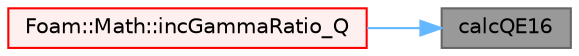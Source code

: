 digraph "calcQE16"
{
 // LATEX_PDF_SIZE
  bgcolor="transparent";
  edge [fontname=Helvetica,fontsize=10,labelfontname=Helvetica,labelfontsize=10];
  node [fontname=Helvetica,fontsize=10,shape=box,height=0.2,width=0.4];
  rankdir="RL";
  Node1 [id="Node000001",label="calcQE16",height=0.2,width=0.4,color="gray40", fillcolor="grey60", style="filled", fontcolor="black",tooltip=" "];
  Node1 -> Node2 [id="edge1_Node000001_Node000002",dir="back",color="steelblue1",style="solid",tooltip=" "];
  Node2 [id="Node000002",label="Foam::Math::incGammaRatio_Q",height=0.2,width=0.4,color="red", fillcolor="#FFF0F0", style="filled",URL="$namespaceFoam_1_1Math.html#af0d38a9a18c655ff27722ee4f0060fdf",tooltip=" "];
}
